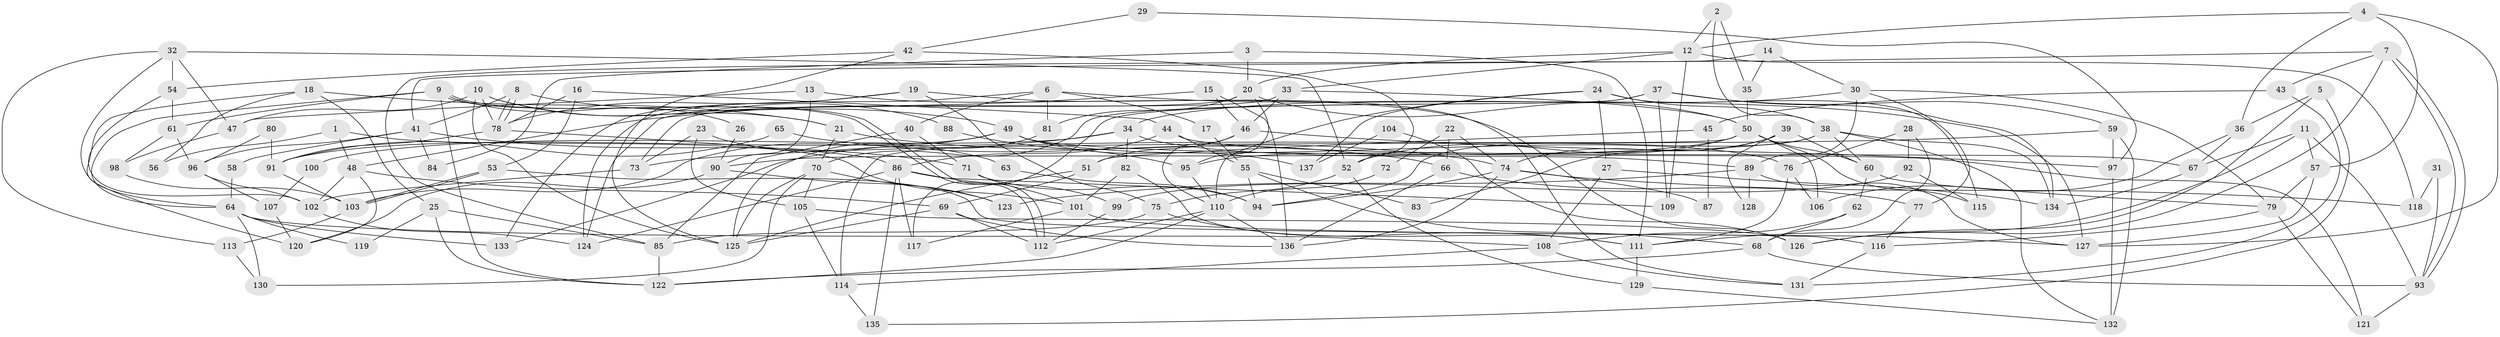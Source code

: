 // coarse degree distribution, {3: 0.18947368421052632, 8: 0.042105263157894736, 6: 0.12631578947368421, 5: 0.18947368421052632, 7: 0.09473684210526316, 2: 0.15789473684210525, 9: 0.031578947368421054, 13: 0.010526315789473684, 11: 0.010526315789473684, 4: 0.14736842105263157}
// Generated by graph-tools (version 1.1) at 2025/18/03/04/25 18:18:49]
// undirected, 137 vertices, 274 edges
graph export_dot {
graph [start="1"]
  node [color=gray90,style=filled];
  1;
  2;
  3;
  4;
  5;
  6;
  7;
  8;
  9;
  10;
  11;
  12;
  13;
  14;
  15;
  16;
  17;
  18;
  19;
  20;
  21;
  22;
  23;
  24;
  25;
  26;
  27;
  28;
  29;
  30;
  31;
  32;
  33;
  34;
  35;
  36;
  37;
  38;
  39;
  40;
  41;
  42;
  43;
  44;
  45;
  46;
  47;
  48;
  49;
  50;
  51;
  52;
  53;
  54;
  55;
  56;
  57;
  58;
  59;
  60;
  61;
  62;
  63;
  64;
  65;
  66;
  67;
  68;
  69;
  70;
  71;
  72;
  73;
  74;
  75;
  76;
  77;
  78;
  79;
  80;
  81;
  82;
  83;
  84;
  85;
  86;
  87;
  88;
  89;
  90;
  91;
  92;
  93;
  94;
  95;
  96;
  97;
  98;
  99;
  100;
  101;
  102;
  103;
  104;
  105;
  106;
  107;
  108;
  109;
  110;
  111;
  112;
  113;
  114;
  115;
  116;
  117;
  118;
  119;
  120;
  121;
  122;
  123;
  124;
  125;
  126;
  127;
  128;
  129;
  130;
  131;
  132;
  133;
  134;
  135;
  136;
  137;
  1 -- 48;
  1 -- 101;
  1 -- 56;
  2 -- 38;
  2 -- 12;
  2 -- 35;
  3 -- 111;
  3 -- 20;
  3 -- 84;
  4 -- 12;
  4 -- 57;
  4 -- 36;
  4 -- 127;
  5 -- 126;
  5 -- 36;
  5 -- 135;
  6 -- 127;
  6 -- 124;
  6 -- 17;
  6 -- 40;
  6 -- 81;
  7 -- 41;
  7 -- 93;
  7 -- 93;
  7 -- 43;
  7 -- 126;
  8 -- 41;
  8 -- 78;
  8 -- 78;
  8 -- 49;
  9 -- 122;
  9 -- 112;
  9 -- 112;
  9 -- 26;
  9 -- 61;
  9 -- 64;
  10 -- 125;
  10 -- 47;
  10 -- 21;
  10 -- 78;
  10 -- 88;
  11 -- 93;
  11 -- 57;
  11 -- 67;
  11 -- 111;
  12 -- 109;
  12 -- 20;
  12 -- 33;
  12 -- 118;
  13 -- 126;
  13 -- 90;
  13 -- 47;
  14 -- 30;
  14 -- 35;
  14 -- 85;
  15 -- 136;
  15 -- 46;
  15 -- 48;
  16 -- 44;
  16 -- 78;
  16 -- 53;
  17 -- 55;
  18 -- 21;
  18 -- 25;
  18 -- 56;
  18 -- 120;
  19 -- 78;
  19 -- 75;
  19 -- 131;
  19 -- 133;
  20 -- 81;
  20 -- 50;
  20 -- 95;
  20 -- 124;
  21 -- 70;
  21 -- 74;
  22 -- 74;
  22 -- 66;
  22 -- 72;
  23 -- 105;
  23 -- 73;
  23 -- 63;
  24 -- 110;
  24 -- 38;
  24 -- 27;
  24 -- 115;
  24 -- 137;
  25 -- 85;
  25 -- 122;
  25 -- 119;
  26 -- 90;
  27 -- 134;
  27 -- 108;
  28 -- 92;
  28 -- 68;
  28 -- 76;
  29 -- 97;
  29 -- 42;
  30 -- 79;
  30 -- 34;
  30 -- 77;
  30 -- 89;
  31 -- 118;
  31 -- 93;
  32 -- 52;
  32 -- 54;
  32 -- 47;
  32 -- 64;
  32 -- 113;
  33 -- 50;
  33 -- 46;
  33 -- 73;
  34 -- 89;
  34 -- 133;
  34 -- 82;
  34 -- 100;
  35 -- 50;
  36 -- 106;
  36 -- 67;
  37 -- 134;
  37 -- 59;
  37 -- 70;
  37 -- 109;
  37 -- 117;
  38 -- 90;
  38 -- 94;
  38 -- 60;
  38 -- 132;
  38 -- 134;
  39 -- 60;
  39 -- 74;
  39 -- 83;
  39 -- 128;
  40 -- 85;
  40 -- 71;
  41 -- 96;
  41 -- 71;
  41 -- 58;
  41 -- 84;
  42 -- 54;
  42 -- 52;
  42 -- 125;
  43 -- 131;
  43 -- 45;
  44 -- 67;
  44 -- 55;
  44 -- 86;
  45 -- 51;
  45 -- 87;
  46 -- 51;
  46 -- 97;
  46 -- 110;
  47 -- 98;
  48 -- 102;
  48 -- 69;
  48 -- 120;
  49 -- 91;
  49 -- 76;
  49 -- 103;
  49 -- 121;
  49 -- 137;
  50 -- 95;
  50 -- 114;
  50 -- 52;
  50 -- 60;
  50 -- 106;
  50 -- 115;
  51 -- 69;
  51 -- 125;
  52 -- 75;
  52 -- 129;
  53 -- 103;
  53 -- 103;
  53 -- 116;
  54 -- 61;
  54 -- 102;
  55 -- 68;
  55 -- 94;
  55 -- 83;
  57 -- 79;
  57 -- 127;
  58 -- 64;
  59 -- 132;
  59 -- 97;
  59 -- 73;
  60 -- 62;
  60 -- 79;
  61 -- 98;
  61 -- 96;
  62 -- 108;
  62 -- 68;
  63 -- 94;
  64 -- 108;
  64 -- 119;
  64 -- 130;
  64 -- 133;
  65 -- 66;
  65 -- 91;
  66 -- 77;
  66 -- 136;
  67 -- 134;
  68 -- 93;
  68 -- 122;
  69 -- 125;
  69 -- 112;
  69 -- 136;
  70 -- 130;
  70 -- 105;
  70 -- 123;
  70 -- 125;
  71 -- 101;
  71 -- 94;
  72 -- 110;
  73 -- 102;
  74 -- 136;
  74 -- 87;
  74 -- 94;
  74 -- 118;
  75 -- 111;
  75 -- 85;
  76 -- 106;
  76 -- 111;
  77 -- 116;
  78 -- 86;
  78 -- 91;
  79 -- 116;
  79 -- 121;
  80 -- 96;
  80 -- 91;
  81 -- 125;
  82 -- 111;
  82 -- 101;
  85 -- 122;
  86 -- 99;
  86 -- 109;
  86 -- 117;
  86 -- 124;
  86 -- 135;
  88 -- 95;
  89 -- 127;
  89 -- 123;
  89 -- 128;
  90 -- 120;
  90 -- 123;
  91 -- 103;
  92 -- 115;
  92 -- 99;
  93 -- 121;
  95 -- 110;
  96 -- 102;
  96 -- 107;
  97 -- 132;
  98 -- 103;
  99 -- 112;
  100 -- 107;
  101 -- 117;
  101 -- 127;
  102 -- 124;
  103 -- 113;
  104 -- 126;
  104 -- 137;
  105 -- 114;
  105 -- 126;
  107 -- 120;
  108 -- 114;
  108 -- 131;
  110 -- 112;
  110 -- 122;
  110 -- 136;
  111 -- 129;
  113 -- 130;
  114 -- 135;
  116 -- 131;
  129 -- 132;
}

